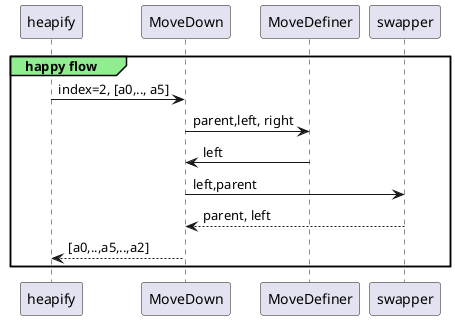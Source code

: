 @startuml
participant heapify as 0
participant MoveDown  as 2
participant MoveDefiner  as 4
participant swapper  as 3

group#lightgreen happy flow
0->2:index=2, [a0,.., a5]
2->4:parent,left, right
2<-4:left
2->3:left,parent
2<--3:parent, left
0<--2:[a0,..,a5,..,a2]
end


@enduml
